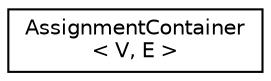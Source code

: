 digraph "Graphical Class Hierarchy"
{
 // LATEX_PDF_SIZE
  edge [fontname="Helvetica",fontsize="10",labelfontname="Helvetica",labelfontsize="10"];
  node [fontname="Helvetica",fontsize="10",shape=record];
  rankdir="LR";
  Node0 [label="AssignmentContainer\l\< V, E \>",height=0.2,width=0.4,color="black", fillcolor="white", style="filled",URL="$classoperations__research_1_1_assignment_container.html",tooltip=" "];
}
